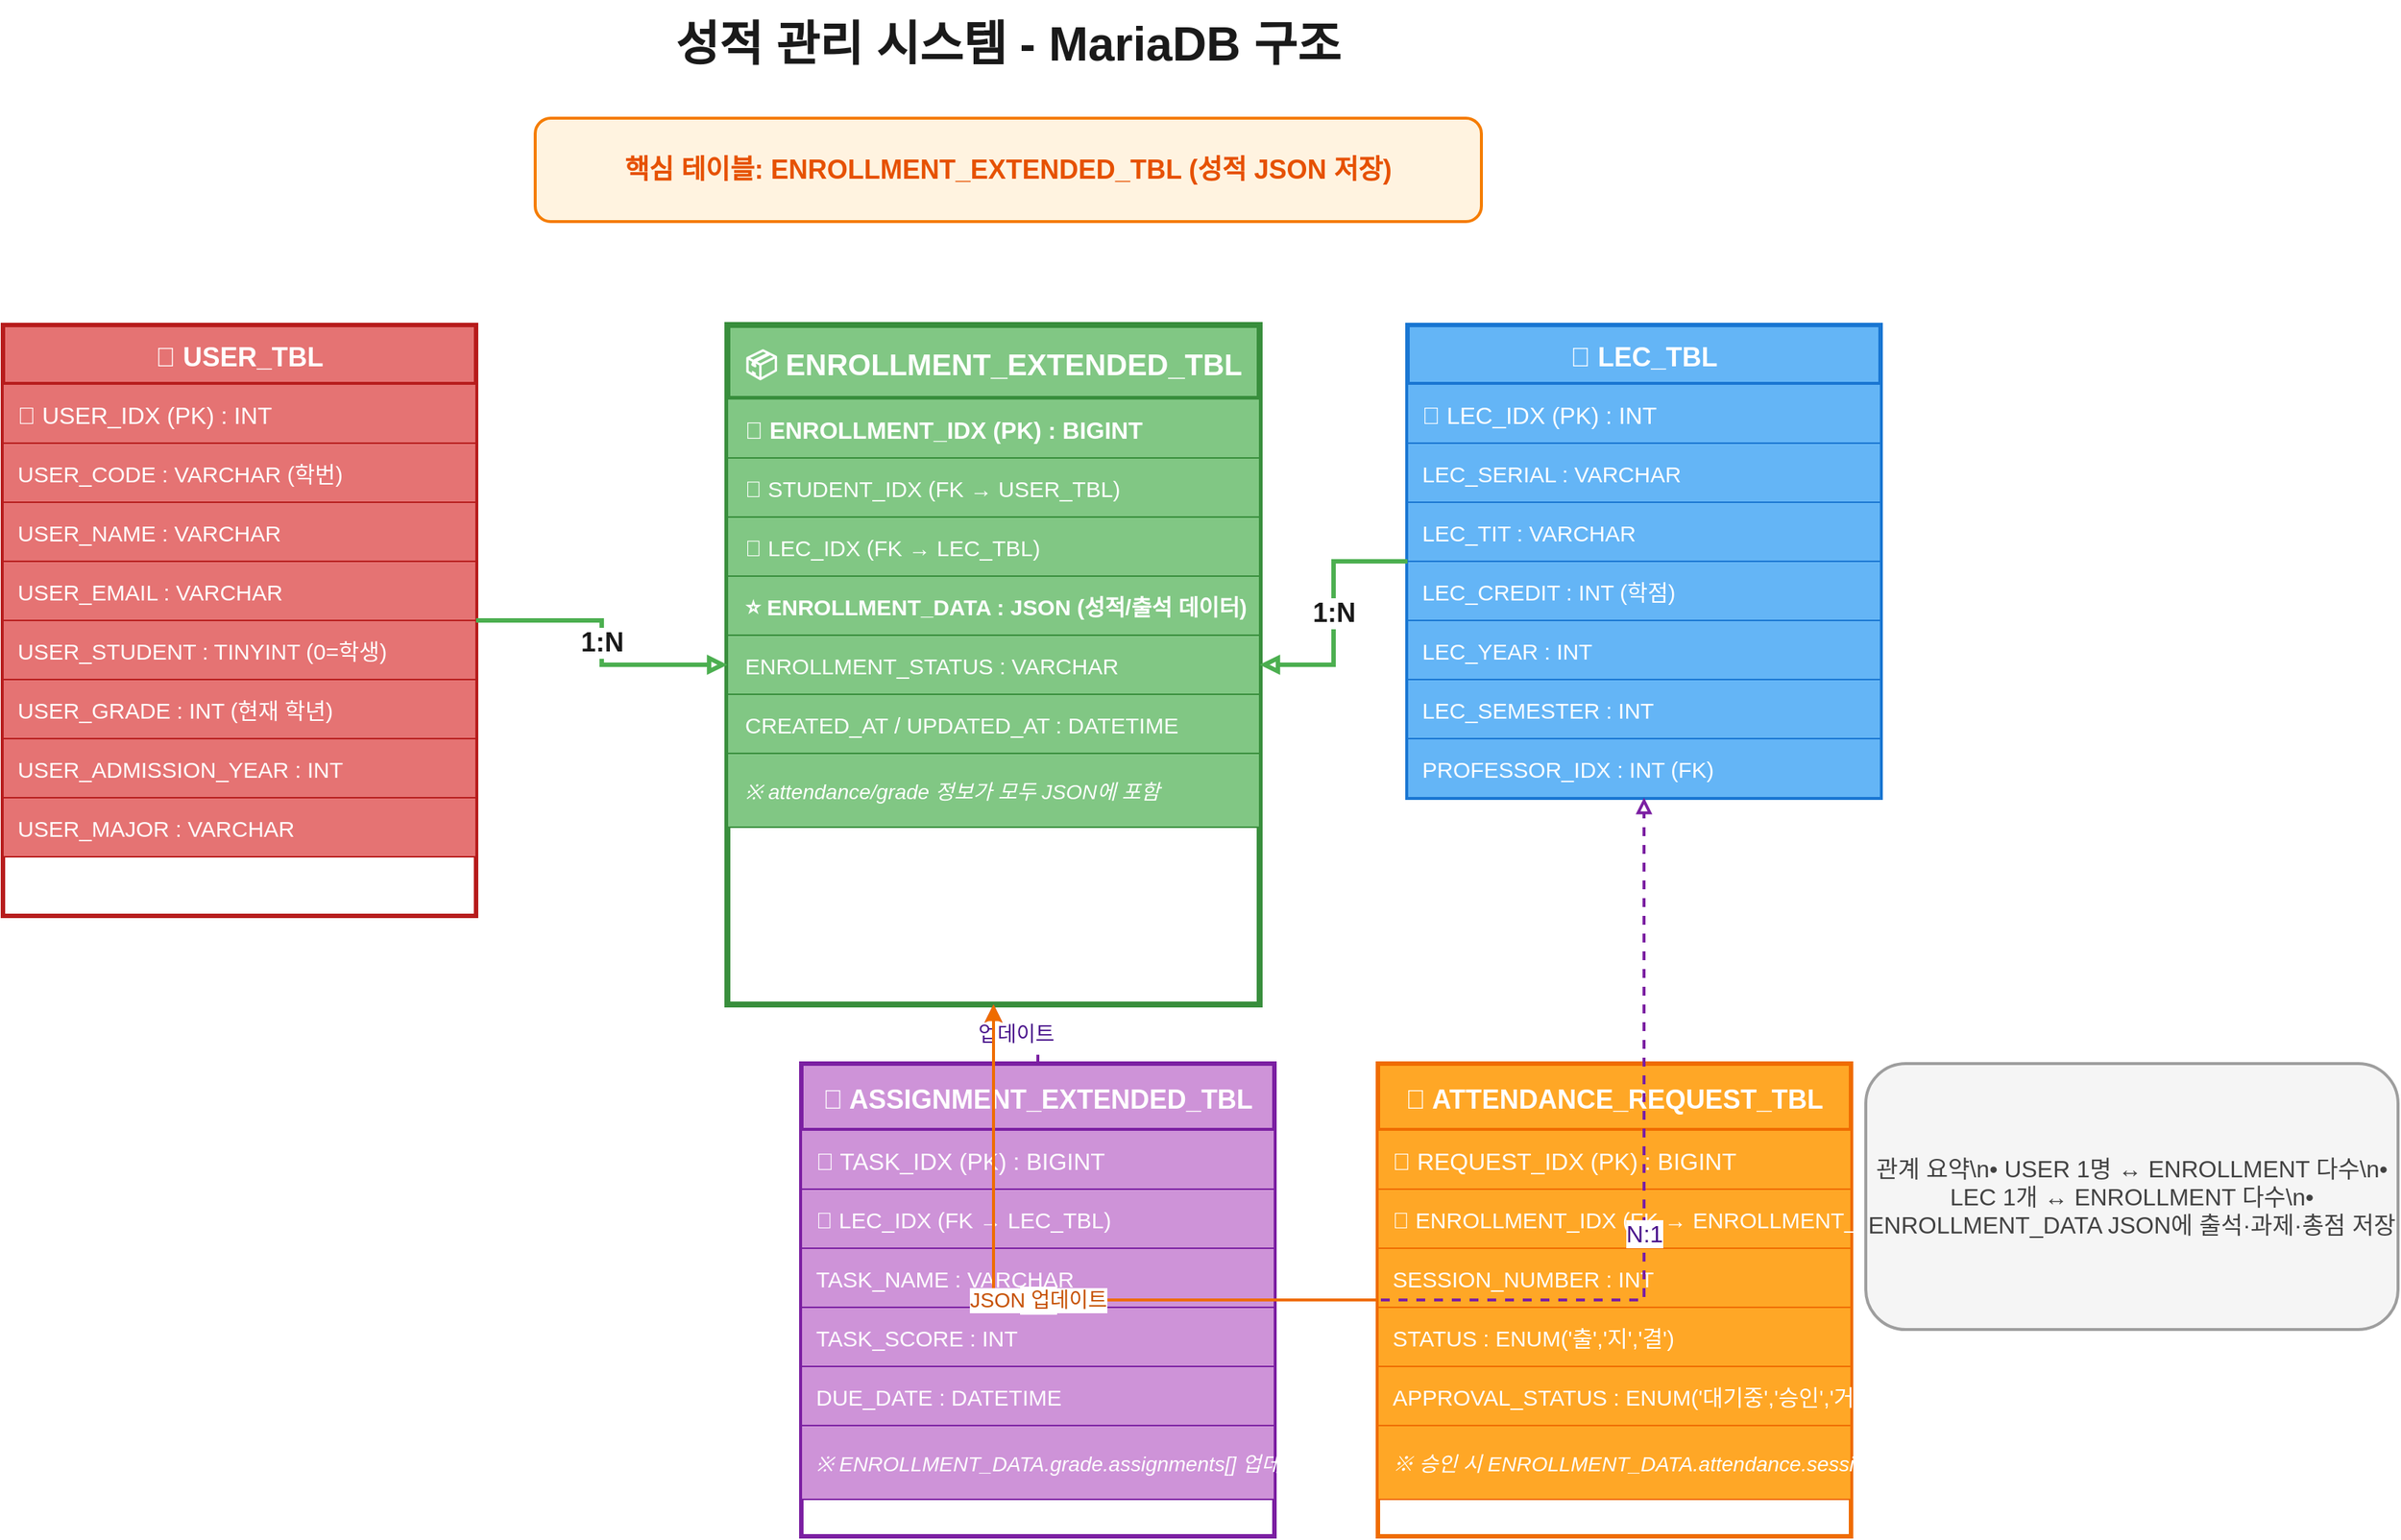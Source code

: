 <mxfile version="28.2.8">
  <diagram name="성적 관리 DB ERD" id="grade-db-erd">
    <mxGraphModel dx="1426" dy="777" grid="1" gridSize="10" guides="1" tooltips="1" connect="1" arrows="1" fold="1" page="1" pageScale="1" pageWidth="1920" pageHeight="1080" background="#FFFFFF" math="0" shadow="0">
      <root>
        <mxCell id="0" />
        <mxCell id="1" parent="0" />
        <mxCell id="title" value="성적 관리 시스템 - MariaDB 구조" style="text;html=1;strokeColor=none;fillColor=none;align=center;verticalAlign=middle;whiteSpace=wrap;rounded=0;fontSize=32;fontStyle=1;fontColor=#1A1A1A;" parent="1" vertex="1">
          <mxGeometry x="640" y="40" width="640" height="60" as="geometry" />
        </mxCell>
        <mxCell id="note" value="핵심 테이블: ENROLLMENT_EXTENDED_TBL (성적 JSON 저장)" style="rounded=1;whiteSpace=wrap;html=1;fillColor=#FFF3E0;strokeColor=#F57C00;strokeWidth=2;fontSize=18;fontColor=#E65100;fontStyle=1;" parent="1" vertex="1">
          <mxGeometry x="640" y="120" width="640" height="70" as="geometry" />
        </mxCell>
        <mxCell id="userTable" value="👤 USER_TBL" style="swimlane;fontStyle=1;childLayout=stackLayout;horizontal=1;startSize=40;fillColor=#E57373;horizontalStack=0;resizeParent=1;resizeParentMax=0;resizeLast=0;collapsible=0;marginBottom=0;strokeColor=#B71C1C;strokeWidth=3;fontColor=#FFFFFF;fontSize=18;" parent="1" vertex="1">
          <mxGeometry x="280" y="260" width="320" height="400" as="geometry" />
        </mxCell>
        <mxCell id="userPk" value="🔑 USER_IDX (PK) : INT" style="text;strokeColor=#B71C1C;fillColor=#E57373;align=left;verticalAlign=middle;spacingLeft=8;spacingRight=4;overflow=hidden;rotatable=0;fontColor=#FFFFFF;fontSize=16;" parent="userTable" vertex="1">
          <mxGeometry y="40" width="320" height="40" as="geometry" />
        </mxCell>
        <mxCell id="userCode" value="USER_CODE : VARCHAR (학번)" style="text;strokeColor=#B71C1C;fillColor=#E57373;align=left;verticalAlign=middle;spacingLeft=8;spacingRight=4;fontColor=#FFFFFF;fontSize=15;" parent="userTable" vertex="1">
          <mxGeometry y="80" width="320" height="40" as="geometry" />
        </mxCell>
        <mxCell id="userName" value="USER_NAME : VARCHAR" style="text;strokeColor=#B71C1C;fillColor=#E57373;align=left;verticalAlign=middle;spacingLeft=8;spacingRight=4;fontColor=#FFFFFF;fontSize=15;" parent="userTable" vertex="1">
          <mxGeometry y="120" width="320" height="40" as="geometry" />
        </mxCell>
        <mxCell id="userEmail" value="USER_EMAIL : VARCHAR" style="text;strokeColor=#B71C1C;fillColor=#E57373;align=left;verticalAlign=middle;spacingLeft=8;spacingRight=4;fontColor=#FFFFFF;fontSize=15;" parent="userTable" vertex="1">
          <mxGeometry y="160" width="320" height="40" as="geometry" />
        </mxCell>
        <mxCell id="userStudent" value="USER_STUDENT : TINYINT (0=학생)" style="text;strokeColor=#B71C1C;fillColor=#E57373;align=left;verticalAlign=middle;spacingLeft=8;spacingRight=4;fontColor=#FFFFFF;fontSize=15;" parent="userTable" vertex="1">
          <mxGeometry y="200" width="320" height="40" as="geometry" />
        </mxCell>
        <mxCell id="userGrade" value="USER_GRADE : INT (현재 학년)" style="text;strokeColor=#B71C1C;fillColor=#E57373;align=left;verticalAlign=middle;spacingLeft=8;spacingRight=4;fontColor=#FFFFFF;fontSize=15;" parent="userTable" vertex="1">
          <mxGeometry y="240" width="320" height="40" as="geometry" />
        </mxCell>
        <mxCell id="userYear" value="USER_ADMISSION_YEAR : INT" style="text;strokeColor=#B71C1C;fillColor=#E57373;align=left;verticalAlign=middle;spacingLeft=8;spacingRight=4;fontColor=#FFFFFF;fontSize=15;" parent="userTable" vertex="1">
          <mxGeometry y="280" width="320" height="40" as="geometry" />
        </mxCell>
        <mxCell id="userMajor" value="USER_MAJOR : VARCHAR" style="text;strokeColor=#B71C1C;fillColor=#E57373;align=left;verticalAlign=middle;spacingLeft=8;spacingRight=4;fontColor=#FFFFFF;fontSize=15;" parent="userTable" vertex="1">
          <mxGeometry y="320" width="320" height="40" as="geometry" />
        </mxCell>
        <mxCell id="lecTable" value="📖 LEC_TBL" style="swimlane;fontStyle=1;childLayout=stackLayout;horizontal=1;startSize=40;fillColor=#64B5F6;horizontalStack=0;resizeParent=1;resizeParentMax=0;resizeLast=0;collapsible=0;marginBottom=0;strokeColor=#1976D2;strokeWidth=3;fontColor=#FFFFFF;fontSize=18;" parent="1" vertex="1">
          <mxGeometry x="1230" y="260" width="320" height="320" as="geometry" />
        </mxCell>
        <mxCell id="lecPk" value="🔑 LEC_IDX (PK) : INT" style="text;strokeColor=#1976D2;fillColor=#64B5F6;align=left;verticalAlign=middle;spacingLeft=8;spacingRight=4;fontColor=#FFFFFF;fontSize=16;" parent="lecTable" vertex="1">
          <mxGeometry y="40" width="320" height="40" as="geometry" />
        </mxCell>
        <mxCell id="lecSerial" value="LEC_SERIAL : VARCHAR" style="text;strokeColor=#1976D2;fillColor=#64B5F6;align=left;verticalAlign=middle;spacingLeft=8;spacingRight=4;fontColor=#FFFFFF;fontSize=15;" parent="lecTable" vertex="1">
          <mxGeometry y="80" width="320" height="40" as="geometry" />
        </mxCell>
        <mxCell id="lecTitle" value="LEC_TIT : VARCHAR" style="text;strokeColor=#1976D2;fillColor=#64B5F6;align=left;verticalAlign=middle;spacingLeft=8;spacingRight=4;fontColor=#FFFFFF;fontSize=15;" parent="lecTable" vertex="1">
          <mxGeometry y="120" width="320" height="40" as="geometry" />
        </mxCell>
        <mxCell id="lecCredit" value="LEC_CREDIT : INT (학점)" style="text;strokeColor=#1976D2;fillColor=#64B5F6;align=left;verticalAlign=middle;spacingLeft=8;spacingRight=4;fontColor=#FFFFFF;fontSize=15;" parent="lecTable" vertex="1">
          <mxGeometry y="160" width="320" height="40" as="geometry" />
        </mxCell>
        <mxCell id="lecYear" value="LEC_YEAR : INT" style="text;strokeColor=#1976D2;fillColor=#64B5F6;align=left;verticalAlign=middle;spacingLeft=8;spacingRight=4;fontColor=#FFFFFF;fontSize=15;" parent="lecTable" vertex="1">
          <mxGeometry y="200" width="320" height="40" as="geometry" />
        </mxCell>
        <mxCell id="lecSemester" value="LEC_SEMESTER : INT" style="text;strokeColor=#1976D2;fillColor=#64B5F6;align=left;verticalAlign=middle;spacingLeft=8;spacingRight=4;fontColor=#FFFFFF;fontSize=15;" parent="lecTable" vertex="1">
          <mxGeometry y="240" width="320" height="40" as="geometry" />
        </mxCell>
        <mxCell id="lecProfessor" value="PROFESSOR_IDX : INT (FK)" style="text;strokeColor=#1976D2;fillColor=#64B5F6;align=left;verticalAlign=middle;spacingLeft=8;spacingRight=4;fontColor=#FFFFFF;fontSize=15;" parent="lecTable" vertex="1">
          <mxGeometry y="280" width="320" height="40" as="geometry" />
        </mxCell>
        <mxCell id="enrollTable" value="📦 ENROLLMENT_EXTENDED_TBL" style="swimlane;fontStyle=1;childLayout=stackLayout;horizontal=1;startSize=50;fillColor=#81C784;horizontalStack=0;resizeParent=1;resizeParentMax=0;resizeLast=0;collapsible=0;marginBottom=0;strokeColor=#388E3C;strokeWidth=4;fontColor=#FFFFFF;fontSize=20;" parent="1" vertex="1">
          <mxGeometry x="770" y="260" width="360" height="460" as="geometry" />
        </mxCell>
        <mxCell id="enrollPk" value="🔑 ENROLLMENT_IDX (PK) : BIGINT" style="text;strokeColor=#388E3C;fillColor=#81C784;align=left;verticalAlign=middle;spacingLeft=10;spacingRight=4;fontColor=#FFFFFF;fontSize=16;fontStyle=1;" parent="enrollTable" vertex="1">
          <mxGeometry y="50" width="360" height="40" as="geometry" />
        </mxCell>
        <mxCell id="enrollUserFk" value="🔗 STUDENT_IDX (FK → USER_TBL)" style="text;strokeColor=#388E3C;fillColor=#81C784;align=left;verticalAlign=middle;spacingLeft=10;spacingRight=4;fontColor=#FFFFFF;fontSize=15;" parent="enrollTable" vertex="1">
          <mxGeometry y="90" width="360" height="40" as="geometry" />
        </mxCell>
        <mxCell id="enrollLecFk" value="🔗 LEC_IDX (FK → LEC_TBL)" style="text;strokeColor=#388E3C;fillColor=#81C784;align=left;verticalAlign=middle;spacingLeft=10;spacingRight=4;fontColor=#FFFFFF;fontSize=15;" parent="enrollTable" vertex="1">
          <mxGeometry y="130" width="360" height="40" as="geometry" />
        </mxCell>
        <mxCell id="enrollJson" value="⭐ ENROLLMENT_DATA : JSON (성적/출석 데이터)" style="text;strokeColor=#388E3C;fillColor=#81C784;align=left;verticalAlign=middle;spacingLeft=10;spacingRight=4;fontColor=#FFFFFF;fontSize=15;fontStyle=1;" parent="enrollTable" vertex="1">
          <mxGeometry y="170" width="360" height="40" as="geometry" />
        </mxCell>
        <mxCell id="enrollStatus" value="ENROLLMENT_STATUS : VARCHAR" style="text;strokeColor=#388E3C;fillColor=#81C784;align=left;verticalAlign=middle;spacingLeft=10;spacingRight=4;fontColor=#FFFFFF;fontSize=15;" parent="enrollTable" vertex="1">
          <mxGeometry y="210" width="360" height="40" as="geometry" />
        </mxCell>
        <mxCell id="enrollCreated" value="CREATED_AT / UPDATED_AT : DATETIME" style="text;strokeColor=#388E3C;fillColor=#81C784;align=left;verticalAlign=middle;spacingLeft=10;spacingRight=4;fontColor=#FFFFFF;fontSize=15;" parent="enrollTable" vertex="1">
          <mxGeometry y="250" width="360" height="40" as="geometry" />
        </mxCell>
        <mxCell id="enrollNotes" value="※ attendance/grade 정보가 모두 JSON에 포함" style="text;strokeColor=#388E3C;fillColor=#81C784;align=left;verticalAlign=middle;spacingLeft=10;spacingRight=4;fontColor=#FFFFFF;fontSize=14;fontStyle=2;" parent="enrollTable" vertex="1">
          <mxGeometry y="290" width="360" height="50" as="geometry" />
        </mxCell>
        <mxCell id="assignTable" value="📝 ASSIGNMENT_EXTENDED_TBL" style="swimlane;fontStyle=1;childLayout=stackLayout;horizontal=1;startSize=45;fillColor=#CE93D8;horizontalStack=0;resizeParent=1;resizeParentMax=0;resizeLast=0;collapsible=0;marginBottom=0;strokeColor=#7B1FA2;strokeWidth=3;fontColor=#FFFFFF;fontSize=18;" parent="1" vertex="1">
          <mxGeometry x="820" y="760" width="320" height="320" as="geometry" />
        </mxCell>
        <mxCell id="assignPk" value="🔑 TASK_IDX (PK) : BIGINT" style="text;strokeColor=#7B1FA2;fillColor=#CE93D8;align=left;verticalAlign=middle;spacingLeft=8;spacingRight=4;fontColor=#FFFFFF;fontSize=16;" parent="assignTable" vertex="1">
          <mxGeometry y="45" width="320" height="40" as="geometry" />
        </mxCell>
        <mxCell id="assignLecFk" value="🔗 LEC_IDX (FK → LEC_TBL)" style="text;strokeColor=#7B1FA2;fillColor=#CE93D8;align=left;verticalAlign=middle;spacingLeft=8;spacingRight=4;fontColor=#FFFFFF;fontSize=15;" parent="assignTable" vertex="1">
          <mxGeometry y="85" width="320" height="40" as="geometry" />
        </mxCell>
        <mxCell id="assignName" value="TASK_NAME : VARCHAR" style="text;strokeColor=#7B1FA2;fillColor=#CE93D8;align=left;verticalAlign=middle;spacingLeft=8;spacingRight=4;fontColor=#FFFFFF;fontSize=15;" parent="assignTable" vertex="1">
          <mxGeometry y="125" width="320" height="40" as="geometry" />
        </mxCell>
        <mxCell id="assignScore" value="TASK_SCORE : INT" style="text;strokeColor=#7B1FA2;fillColor=#CE93D8;align=left;verticalAlign=middle;spacingLeft=8;spacingRight=4;fontColor=#FFFFFF;fontSize=15;" parent="assignTable" vertex="1">
          <mxGeometry y="165" width="320" height="40" as="geometry" />
        </mxCell>
        <mxCell id="assignDue" value="DUE_DATE : DATETIME" style="text;strokeColor=#7B1FA2;fillColor=#CE93D8;align=left;verticalAlign=middle;spacingLeft=8;spacingRight=4;fontColor=#FFFFFF;fontSize=15;" parent="assignTable" vertex="1">
          <mxGeometry y="205" width="320" height="40" as="geometry" />
        </mxCell>
        <mxCell id="assignNote" value="※ ENROLLMENT_DATA.grade.assignments[] 업데이트" style="text;strokeColor=#7B1FA2;fillColor=#CE93D8;align=left;verticalAlign=middle;spacingLeft=8;spacingRight=4;fontColor=#FFFFFF;fontSize=14;fontStyle=2;" parent="assignTable" vertex="1">
          <mxGeometry y="245" width="320" height="50" as="geometry" />
        </mxCell>
        <mxCell id="attendanceTable" value="📅 ATTENDANCE_REQUEST_TBL" style="swimlane;fontStyle=1;childLayout=stackLayout;horizontal=1;startSize=45;fillColor=#FFA726;horizontalStack=0;resizeParent=1;resizeParentMax=0;resizeLast=0;collapsible=0;marginBottom=0;strokeColor=#EF6C00;strokeWidth=3;fontColor=#FFFFFF;fontSize=18;" parent="1" vertex="1">
          <mxGeometry x="1210" y="760" width="320" height="320" as="geometry" />
        </mxCell>
        <mxCell id="attPk" value="🔑 REQUEST_IDX (PK) : BIGINT" style="text;strokeColor=#EF6C00;fillColor=#FFA726;align=left;verticalAlign=middle;spacingLeft=8;spacingRight=4;fontColor=#FFFFFF;fontSize=16;" parent="attendanceTable" vertex="1">
          <mxGeometry y="45" width="320" height="40" as="geometry" />
        </mxCell>
        <mxCell id="attEnrollFk" value="🔗 ENROLLMENT_IDX (FK → ENROLLMENT_EXTENDED_TBL)" style="text;strokeColor=#EF6C00;fillColor=#FFA726;align=left;verticalAlign=middle;spacingLeft=8;spacingRight=4;fontColor=#FFFFFF;fontSize=15;" parent="attendanceTable" vertex="1">
          <mxGeometry y="85" width="320" height="40" as="geometry" />
        </mxCell>
        <mxCell id="attSession" value="SESSION_NUMBER : INT" style="text;strokeColor=#EF6C00;fillColor=#FFA726;align=left;verticalAlign=middle;spacingLeft=8;spacingRight=4;fontColor=#FFFFFF;fontSize=15;" parent="attendanceTable" vertex="1">
          <mxGeometry y="125" width="320" height="40" as="geometry" />
        </mxCell>
        <mxCell id="attStatus" value="STATUS : ENUM(&#39;출&#39;,&#39;지&#39;,&#39;결&#39;)" style="text;strokeColor=#EF6C00;fillColor=#FFA726;align=left;verticalAlign=middle;spacingLeft=8;spacingRight=4;fontColor=#FFFFFF;fontSize=15;" parent="attendanceTable" vertex="1">
          <mxGeometry y="165" width="320" height="40" as="geometry" />
        </mxCell>
        <mxCell id="attApproval" value="APPROVAL_STATUS : ENUM(&#39;대기중&#39;,&#39;승인&#39;,&#39;거부&#39;)" style="text;strokeColor=#EF6C00;fillColor=#FFA726;align=left;verticalAlign=middle;spacingLeft=8;spacingRight=4;fontColor=#FFFFFF;fontSize=15;" parent="attendanceTable" vertex="1">
          <mxGeometry y="205" width="320" height="40" as="geometry" />
        </mxCell>
        <mxCell id="attNote" value="※ 승인 시 ENROLLMENT_DATA.attendance.sessions[] 반영" style="text;strokeColor=#EF6C00;fillColor=#FFA726;align=left;verticalAlign=middle;spacingLeft=8;spacingRight=4;fontColor=#FFFFFF;fontSize=14;fontStyle=2;" parent="attendanceTable" vertex="1">
          <mxGeometry y="245" width="320" height="50" as="geometry" />
        </mxCell>
        <mxCell id="relUserEnroll" value="1:N" style="edgeStyle=orthogonalEdgeStyle;rounded=0;html=1;strokeWidth=3;strokeColor=#4CAF50;fontColor=#1A1A1A;fontSize=18;fontStyle=1;endArrow=block;endFill=0;" parent="1" source="userTable" target="enrollTable" edge="1">
          <mxGeometry relative="1" as="geometry">
            <mxPoint x="640" y="480" as="targetPoint" />
          </mxGeometry>
        </mxCell>
        <mxCell id="relLecEnroll" value="1:N" style="edgeStyle=orthogonalEdgeStyle;rounded=0;html=1;strokeWidth=3;strokeColor=#4CAF50;fontColor=#1A1A1A;fontSize=18;fontStyle=1;endArrow=block;endFill=0;" parent="1" source="lecTable" target="enrollTable" edge="1">
          <mxGeometry relative="1" as="geometry">
            <mxPoint x="1200" y="480" as="targetPoint" />
          </mxGeometry>
        </mxCell>
        <mxCell id="relAssignLec" value="N:1" style="edgeStyle=orthogonalEdgeStyle;rounded=0;html=1;strokeWidth=2;strokeColor=#7B1FA2;fontColor=#4A148C;fontSize=16;endArrow=block;endFill=0;dashed=1;" parent="1" source="assignTable" target="lecTable" edge="1">
          <mxGeometry relative="1" as="geometry">
            <mxPoint x="1140" y="760" as="targetPoint" />
            <Array as="points">
              <mxPoint x="1390" y="920" />
            </Array>
          </mxGeometry>
        </mxCell>
        <mxCell id="relAssignEnroll" value="업데이트" style="edgeStyle=orthogonalEdgeStyle;rounded=0;html=1;strokeWidth=2;strokeColor=#7B1FA2;fontColor=#4A148C;fontSize=14;endArrow=classic;endFill=1;dashed=1;" parent="1" source="assignTable" target="enrollTable" edge="1">
          <mxGeometry relative="1" as="geometry">
            <mxPoint x="940" y="700" as="targetPoint" />
          </mxGeometry>
        </mxCell>
        <mxCell id="relAttendanceEnroll" value="N:1" style="edgeStyle=orthogonalEdgeStyle;rounded=0;html=1;strokeWidth=2;strokeColor=#EF6C00;fontColor=#C65000;fontSize=16;endArrow=block;endFill=0;" parent="1" source="attendanceTable" target="enrollTable" edge="1">
          <mxGeometry relative="1" as="geometry">
            <mxPoint x="1100" y="700" as="targetPoint" />
          </mxGeometry>
        </mxCell>
        <mxCell id="relAttendanceJson" value="JSON 업데이트" style="edgeStyle=orthogonalEdgeStyle;rounded=0;html=1;strokeWidth=2;strokeColor=#EF6C00;fontColor=#C65000;fontSize=14;endArrow=classic;endFill=1;dashed=1;" parent="1" source="attendanceTable" target="enrollTable" edge="1">
          <mxGeometry relative="1" as="geometry">
            <mxPoint x="1000" y="720" as="targetPoint" />
          </mxGeometry>
        </mxCell>
        <mxCell id="legendRel" value="관계 요약\n• USER 1명 ↔ ENROLLMENT 다수\n• LEC 1개 ↔ ENROLLMENT 다수\n• ENROLLMENT_DATA JSON에 출석·과제·총점 저장" style="rounded=1;whiteSpace=wrap;html=1;fillColor=#F5F5F5;strokeColor=#9E9E9E;strokeWidth=2;fontColor=#424242;fontSize=16;" parent="1" vertex="1">
          <mxGeometry x="1540" y="760" width="360" height="180" as="geometry" />
        </mxCell>
      </root>
    </mxGraphModel>
  </diagram>
</mxfile>

